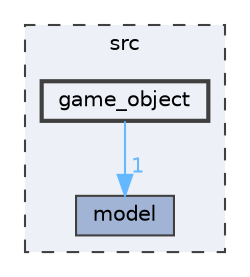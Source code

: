 digraph "game_object"
{
 // LATEX_PDF_SIZE
  bgcolor="transparent";
  edge [fontname=Helvetica,fontsize=10,labelfontname=Helvetica,labelfontsize=10];
  node [fontname=Helvetica,fontsize=10,shape=box,height=0.2,width=0.4];
  compound=true
  subgraph clusterdir_68267d1309a1af8e8297ef4c3efbcdba {
    graph [ bgcolor="#edf0f7", pencolor="grey25", label="src", fontname=Helvetica,fontsize=10 style="filled,dashed", URL="dir_68267d1309a1af8e8297ef4c3efbcdba.html",tooltip=""]
  dir_5dd65160827af56e6353642206b80129 [label="model", fillcolor="#a2b4d6", color="grey25", style="filled", URL="dir_5dd65160827af56e6353642206b80129.html",tooltip=""];
  dir_84fa1504875a4057010fea931642222d [label="game_object", fillcolor="#edf0f7", color="grey25", style="filled,bold", URL="dir_84fa1504875a4057010fea931642222d.html",tooltip=""];
  }
  dir_84fa1504875a4057010fea931642222d->dir_5dd65160827af56e6353642206b80129 [headlabel="1", labeldistance=1.5 headhref="dir_000001_000002.html" href="dir_000001_000002.html" color="steelblue1" fontcolor="steelblue1"];
}
